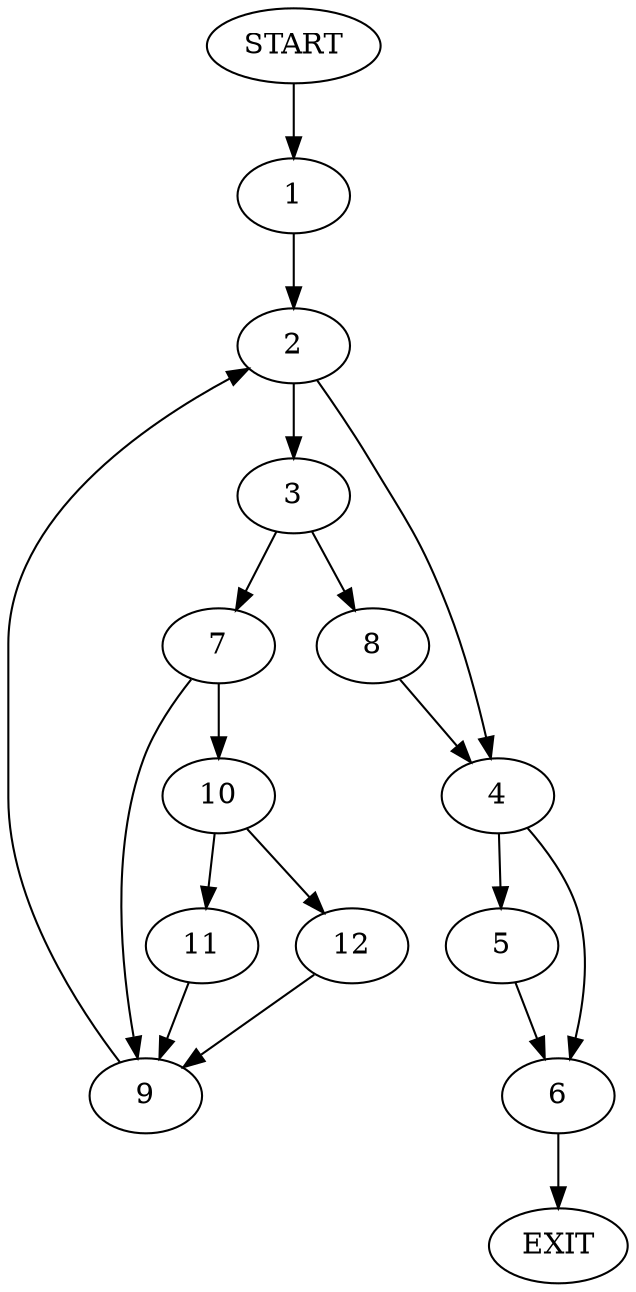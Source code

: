 digraph {
0 [label="START"]
13 [label="EXIT"]
0 -> 1
1 -> 2
2 -> 3
2 -> 4
4 -> 5
4 -> 6
3 -> 7
3 -> 8
8 -> 4
7 -> 9
7 -> 10
9 -> 2
10 -> 11
10 -> 12
11 -> 9
12 -> 9
6 -> 13
5 -> 6
}
